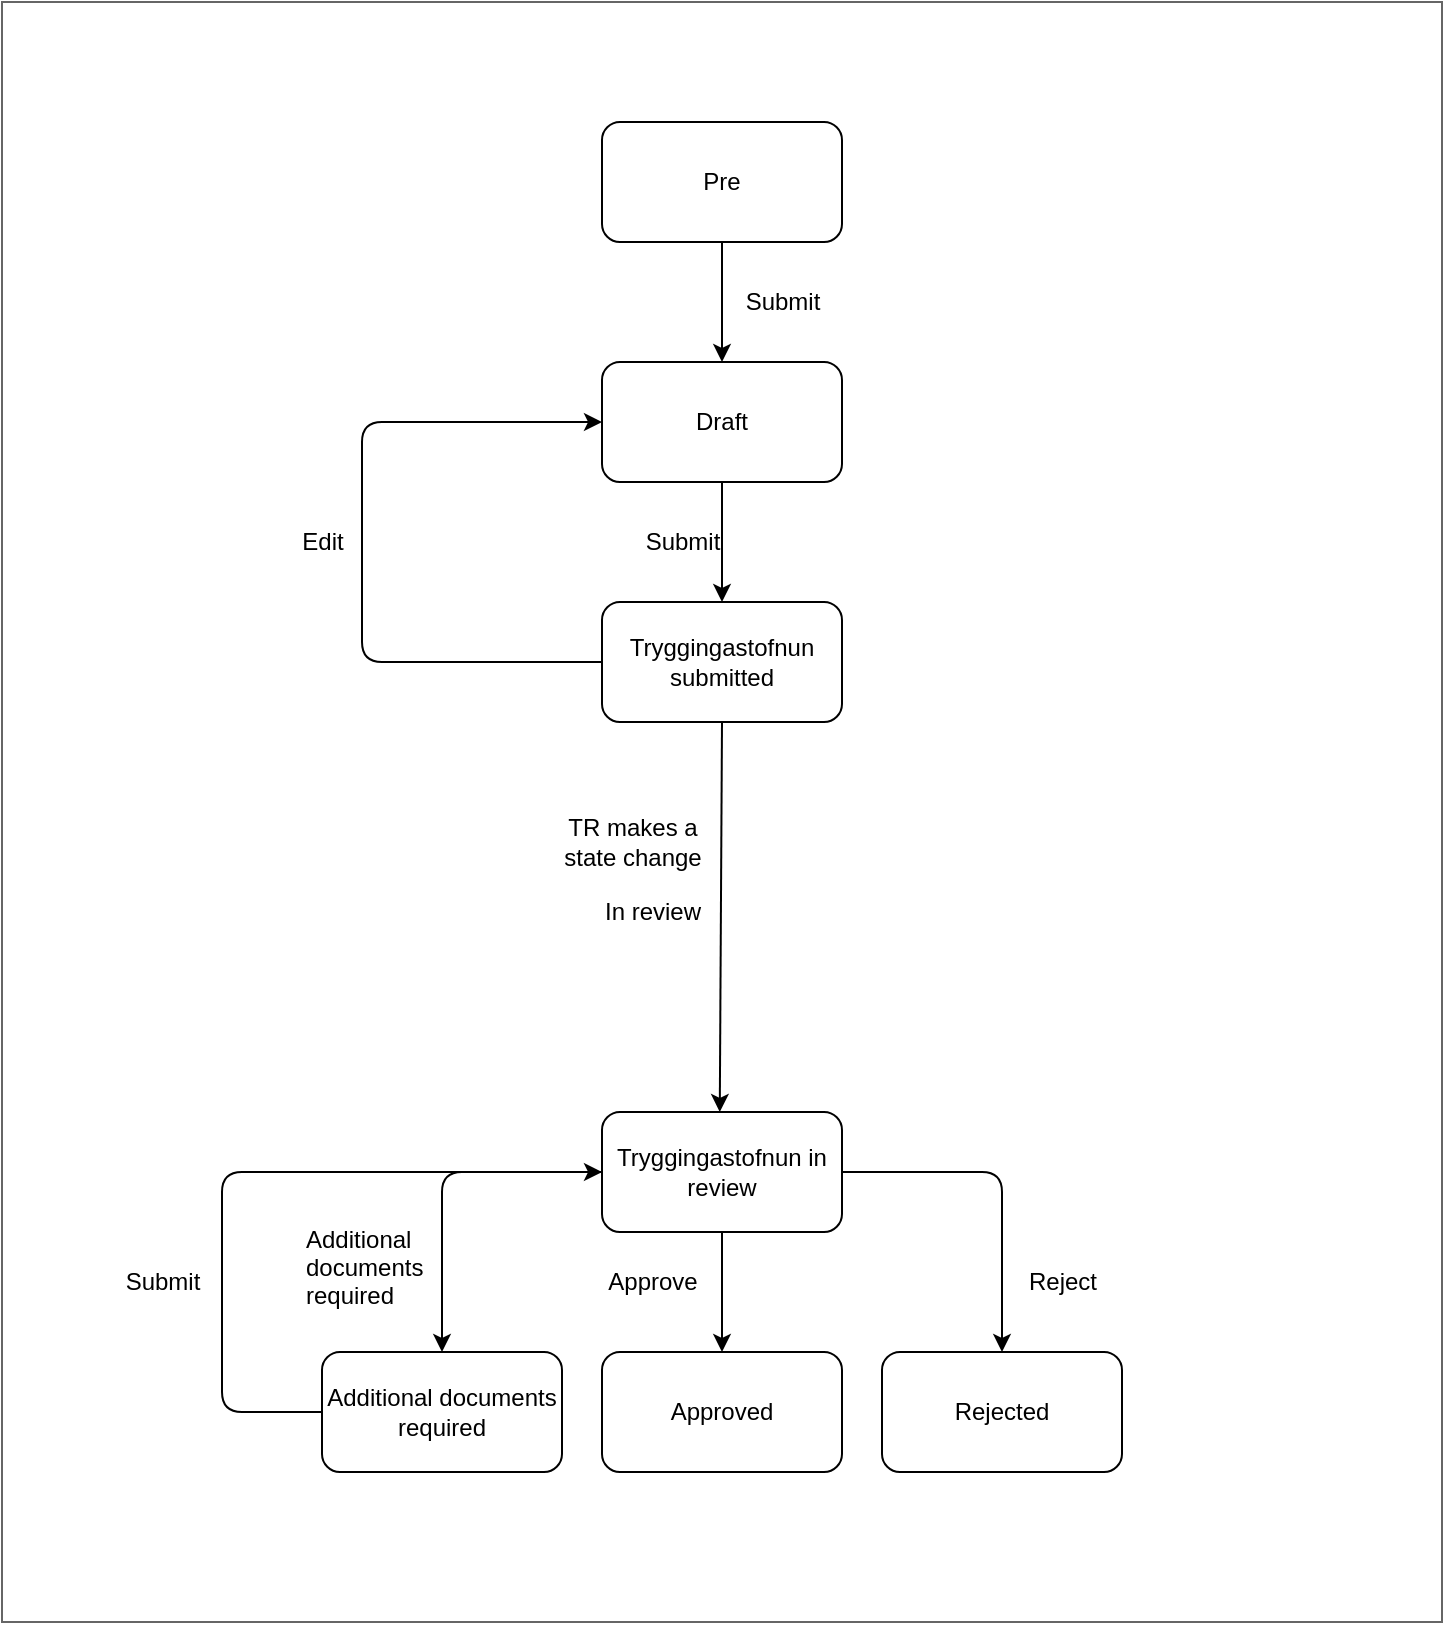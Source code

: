 <mxfile>
    <diagram id="2TvxPNVq2NB_tCsKO4EG" name="Page-1">
        <mxGraphModel dx="1826" dy="1923" grid="1" gridSize="10" guides="1" tooltips="1" connect="1" arrows="1" fold="1" page="1" pageScale="1" pageWidth="827" pageHeight="1169" math="0" shadow="0">
            <root>
                <mxCell id="0"/>
                <mxCell id="1" parent="0"/>
                <mxCell id="23" value="" style="whiteSpace=wrap;html=1;fillColor=#FFFFFF;gradientColor=none;strokeColor=#666666;" parent="1" vertex="1">
                    <mxGeometry x="-40" y="-90" width="720" height="810" as="geometry"/>
                </mxCell>
                <mxCell id="24" value="Draft" style="rounded=1;whiteSpace=wrap;html=1;" parent="1" vertex="1">
                    <mxGeometry x="260" y="90" width="120" height="60" as="geometry"/>
                </mxCell>
                <mxCell id="25" value="Tryggingastofnun submitted" style="rounded=1;whiteSpace=wrap;html=1;" parent="1" vertex="1">
                    <mxGeometry x="260" y="210" width="120" height="60" as="geometry"/>
                </mxCell>
                <mxCell id="26" value="Tryggingastofnun in review" style="rounded=1;whiteSpace=wrap;html=1;" parent="1" vertex="1">
                    <mxGeometry x="260" y="465" width="120" height="60" as="geometry"/>
                </mxCell>
                <mxCell id="27" value="Additional documents required" style="rounded=1;whiteSpace=wrap;html=1;" parent="1" vertex="1">
                    <mxGeometry x="120" y="585" width="120" height="60" as="geometry"/>
                </mxCell>
                <mxCell id="28" value="Approved" style="rounded=1;whiteSpace=wrap;html=1;" parent="1" vertex="1">
                    <mxGeometry x="260" y="585" width="120" height="60" as="geometry"/>
                </mxCell>
                <mxCell id="29" value="" style="endArrow=classic;html=1;exitX=0;exitY=0.5;exitDx=0;exitDy=0;fontColor=#FFFFFF;strokeColor=#000000;entryX=0.5;entryY=0;entryDx=0;entryDy=0;" parent="1" source="26" target="27" edge="1">
                    <mxGeometry width="50" height="50" relative="1" as="geometry">
                        <mxPoint x="320" y="525" as="sourcePoint"/>
                        <mxPoint x="320" y="585" as="targetPoint"/>
                        <Array as="points">
                            <mxPoint x="180" y="495"/>
                        </Array>
                    </mxGeometry>
                </mxCell>
                <mxCell id="30" value="" style="endArrow=classic;html=1;entryX=0;entryY=0.5;entryDx=0;entryDy=0;exitX=0;exitY=0.5;exitDx=0;exitDy=0;fontColor=#FFFFFF;strokeColor=#000000;" parent="1" source="27" target="26" edge="1">
                    <mxGeometry width="50" height="50" relative="1" as="geometry">
                        <mxPoint x="70" y="615" as="sourcePoint"/>
                        <mxPoint x="70" y="675" as="targetPoint"/>
                        <Array as="points">
                            <mxPoint x="70" y="615"/>
                            <mxPoint x="70" y="495"/>
                        </Array>
                    </mxGeometry>
                </mxCell>
                <mxCell id="31" value="" style="endArrow=classic;html=1;fontColor=#FFFFFF;strokeColor=#000000;entryX=0;entryY=0.5;entryDx=0;entryDy=0;" parent="1" target="24" edge="1" source="25">
                    <mxGeometry width="50" height="50" relative="1" as="geometry">
                        <mxPoint x="200" y="240" as="sourcePoint"/>
                        <mxPoint x="140" y="120" as="targetPoint"/>
                        <Array as="points">
                            <mxPoint x="140" y="240"/>
                            <mxPoint x="140" y="120"/>
                        </Array>
                    </mxGeometry>
                </mxCell>
                <mxCell id="32" value="Edit" style="text;html=1;align=center;verticalAlign=middle;resizable=0;points=[];autosize=1;strokeColor=none;fillColor=none;fontColor=#000000;" parent="1" vertex="1">
                    <mxGeometry x="100" y="165" width="40" height="30" as="geometry"/>
                </mxCell>
                <mxCell id="33" value="Reject" style="text;html=1;align=center;verticalAlign=middle;resizable=0;points=[];autosize=1;strokeColor=none;fillColor=none;fontColor=#000000;" parent="1" vertex="1">
                    <mxGeometry x="460" y="535" width="60" height="30" as="geometry"/>
                </mxCell>
                <mxCell id="34" value="Submit" style="text;html=1;align=center;verticalAlign=middle;resizable=0;points=[];autosize=1;strokeColor=none;fillColor=none;fontColor=#000000;" parent="1" vertex="1">
                    <mxGeometry x="270" y="165" width="60" height="30" as="geometry"/>
                </mxCell>
                <mxCell id="35" value="Additional&#10;documents &#10;required" style="text;fontColor=#000000;" parent="1" vertex="1">
                    <mxGeometry x="110" y="515" width="65" height="50" as="geometry"/>
                </mxCell>
                <mxCell id="36" value="Approve" style="text;html=1;align=center;verticalAlign=middle;resizable=0;points=[];autosize=1;strokeColor=none;fillColor=none;fontColor=#000000;" parent="1" vertex="1">
                    <mxGeometry x="250" y="535" width="70" height="30" as="geometry"/>
                </mxCell>
                <mxCell id="37" value="Submit" style="text;html=1;align=center;verticalAlign=middle;resizable=0;points=[];autosize=1;strokeColor=none;fillColor=none;fontColor=#000000;" parent="1" vertex="1">
                    <mxGeometry x="10" y="535" width="60" height="30" as="geometry"/>
                </mxCell>
                <mxCell id="38" value="Rejected" style="rounded=1;whiteSpace=wrap;html=1;" parent="1" vertex="1">
                    <mxGeometry x="400" y="585" width="120" height="60" as="geometry"/>
                </mxCell>
                <mxCell id="39" value="" style="endArrow=classic;html=1;exitX=1;exitY=0.5;exitDx=0;exitDy=0;fontColor=#FFFFFF;strokeColor=#000000;entryX=0.5;entryY=0;entryDx=0;entryDy=0;" parent="1" source="26" target="38" edge="1">
                    <mxGeometry width="50" height="50" relative="1" as="geometry">
                        <mxPoint x="340" y="545" as="sourcePoint"/>
                        <mxPoint x="200" y="605" as="targetPoint"/>
                        <Array as="points">
                            <mxPoint x="460" y="495"/>
                        </Array>
                    </mxGeometry>
                </mxCell>
                <mxCell id="40" value="TR makes a&lt;br&gt;state change" style="text;html=1;align=center;verticalAlign=middle;resizable=0;points=[];autosize=1;strokeColor=none;fillColor=none;fontColor=#000000;" parent="1" vertex="1">
                    <mxGeometry x="230" y="310" width="90" height="40" as="geometry"/>
                </mxCell>
                <mxCell id="41" value="" style="endArrow=classic;html=1;fontColor=#FFFFFF;strokeColor=#000000;entryX=0.5;entryY=0;entryDx=0;entryDy=0;exitX=0.5;exitY=1;exitDx=0;exitDy=0;" parent="1" source="25" edge="1">
                    <mxGeometry width="50" height="50" relative="1" as="geometry">
                        <mxPoint x="319" y="350" as="sourcePoint"/>
                        <mxPoint x="318.89" y="465" as="targetPoint"/>
                    </mxGeometry>
                </mxCell>
                <mxCell id="42" value="Pre" style="rounded=1;whiteSpace=wrap;html=1;" parent="1" vertex="1">
                    <mxGeometry x="260" y="-30" width="120" height="60" as="geometry"/>
                </mxCell>
                <mxCell id="43" value="Submit" style="text;html=1;align=center;verticalAlign=middle;resizable=0;points=[];autosize=1;strokeColor=none;fillColor=none;fontColor=#000000;" parent="1" vertex="1">
                    <mxGeometry x="320" y="45" width="60" height="30" as="geometry"/>
                </mxCell>
                <mxCell id="48" value="In review" style="text;html=1;align=center;verticalAlign=middle;resizable=0;points=[];autosize=1;strokeColor=none;fillColor=none;fontColor=#000000;" parent="1" vertex="1">
                    <mxGeometry x="250" y="350" width="70" height="30" as="geometry"/>
                </mxCell>
                <mxCell id="50" value="" style="endArrow=classic;html=1;entryX=0.5;entryY=0;entryDx=0;entryDy=0;exitX=0.5;exitY=1;exitDx=0;exitDy=0;fontColor=#FFFFFF;strokeColor=#000000;" parent="1" edge="1">
                    <mxGeometry width="50" height="50" relative="1" as="geometry">
                        <mxPoint x="320" y="30" as="sourcePoint"/>
                        <mxPoint x="320" y="90" as="targetPoint"/>
                    </mxGeometry>
                </mxCell>
                <mxCell id="53" value="" style="endArrow=classic;html=1;entryX=0.5;entryY=0;entryDx=0;entryDy=0;exitX=0.5;exitY=1;exitDx=0;exitDy=0;fontColor=#FFFFFF;strokeColor=#000000;" parent="1" edge="1" target="25">
                    <mxGeometry width="50" height="50" relative="1" as="geometry">
                        <mxPoint x="320" y="150" as="sourcePoint"/>
                        <mxPoint x="260" y="210" as="targetPoint"/>
                    </mxGeometry>
                </mxCell>
                <mxCell id="54" value="" style="endArrow=classic;html=1;exitX=1;exitY=0.5;exitDx=0;exitDy=0;fontColor=#FFFFFF;strokeColor=#000000;entryX=0.5;entryY=0;entryDx=0;entryDy=0;" parent="1" target="28" edge="1">
                    <mxGeometry width="50" height="50" relative="1" as="geometry">
                        <mxPoint x="320" y="525" as="sourcePoint"/>
                        <mxPoint x="400" y="615" as="targetPoint"/>
                        <Array as="points"/>
                    </mxGeometry>
                </mxCell>
            </root>
        </mxGraphModel>
    </diagram>
</mxfile>